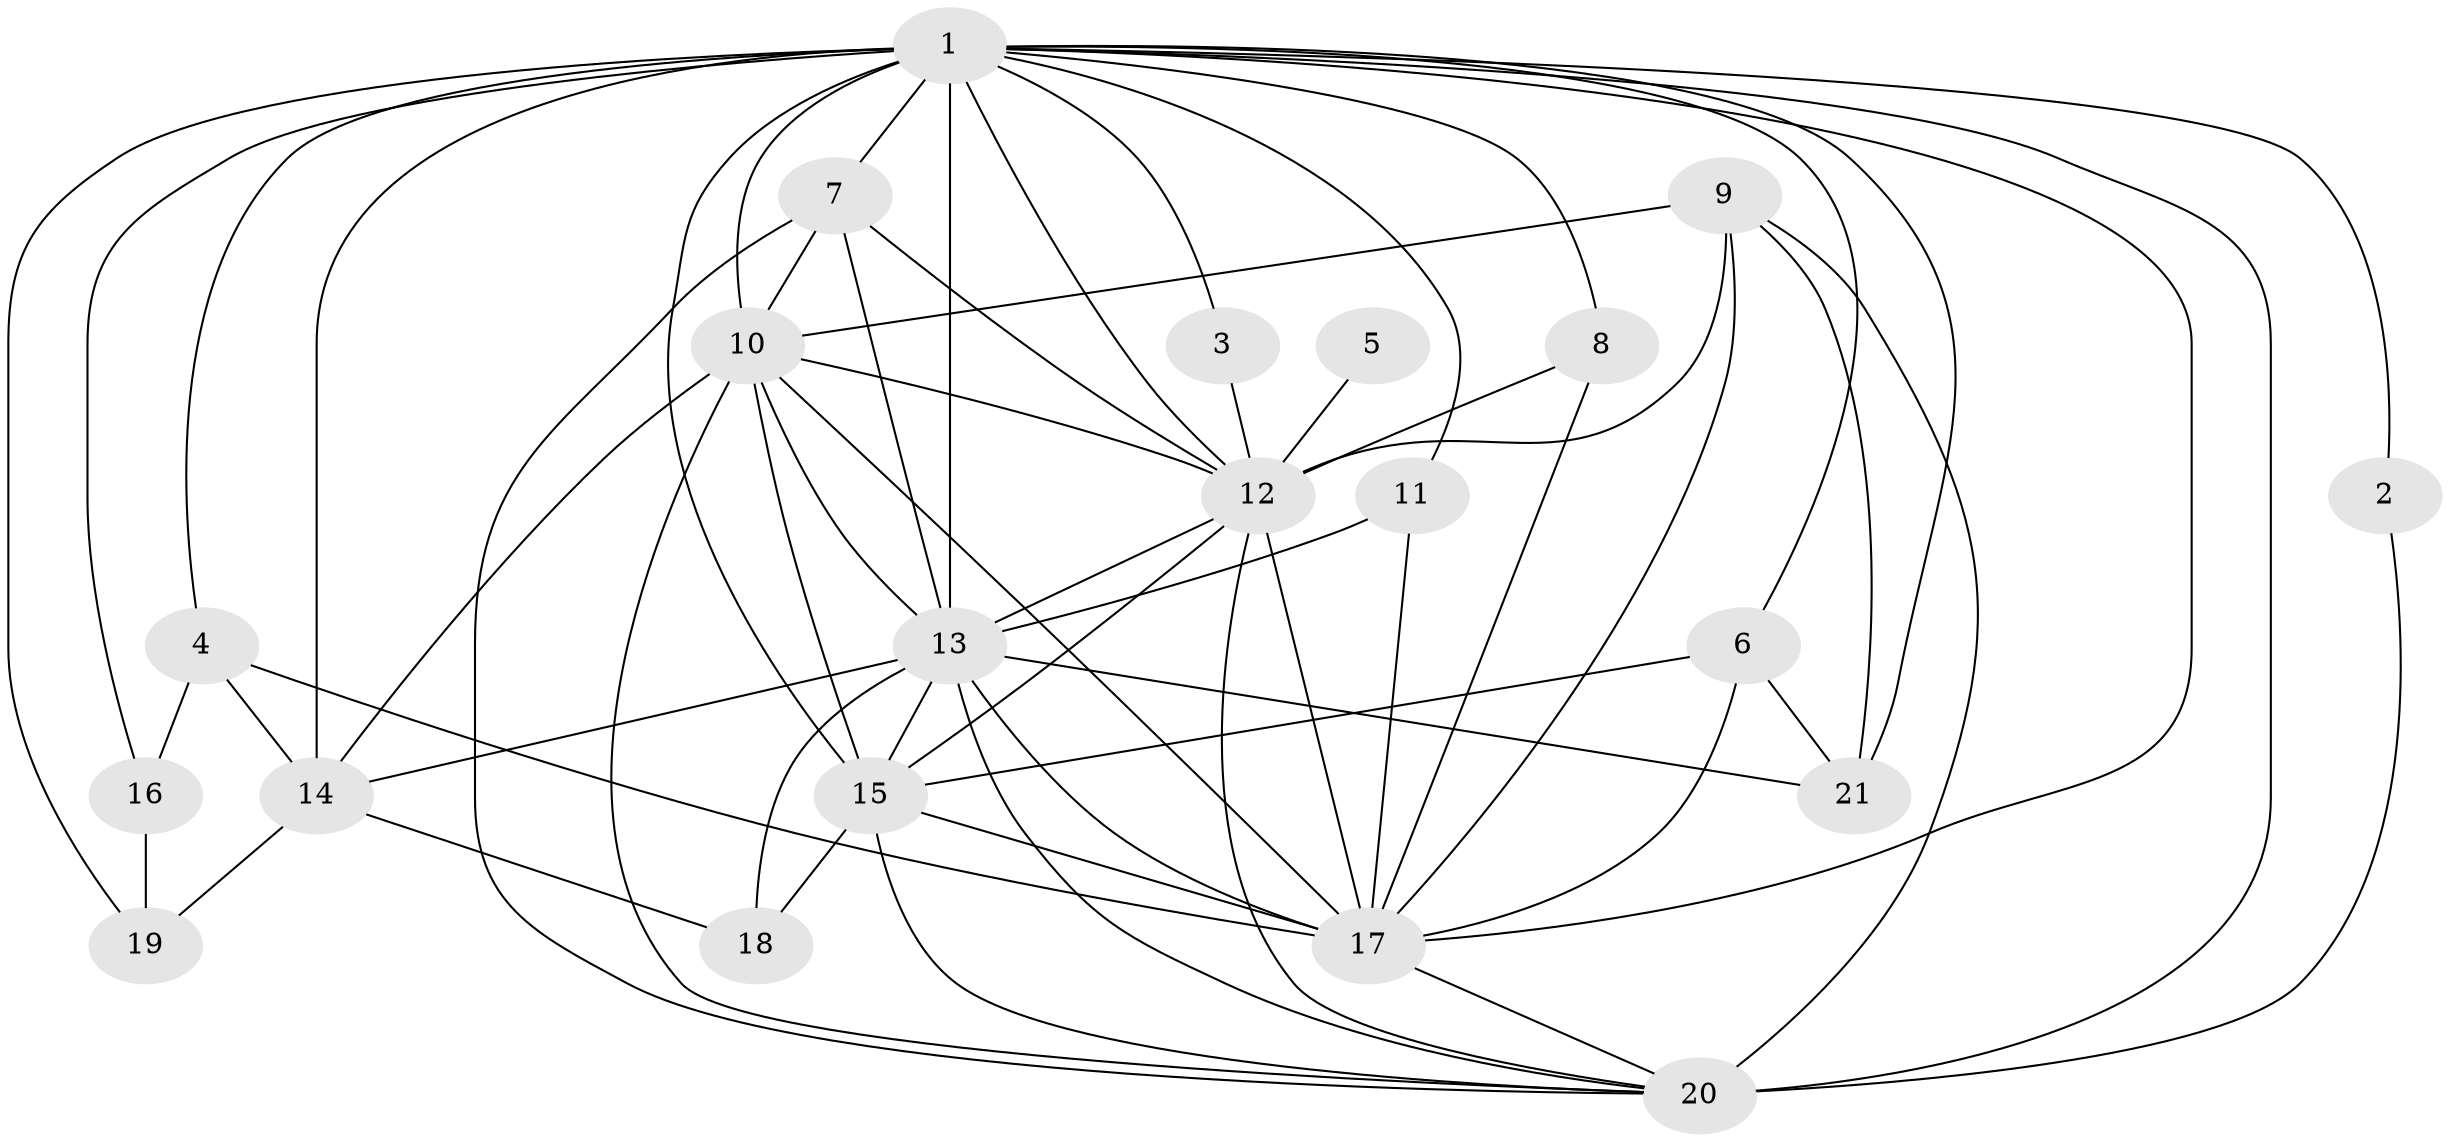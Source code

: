 // original degree distribution, {16: 0.028985507246376812, 18: 0.043478260869565216, 17: 0.014492753623188406, 20: 0.014492753623188406, 21: 0.014492753623188406, 10: 0.014492753623188406, 15: 0.014492753623188406, 4: 0.08695652173913043, 3: 0.15942028985507245, 5: 0.057971014492753624, 2: 0.5362318840579711, 6: 0.014492753623188406}
// Generated by graph-tools (version 1.1) at 2025/36/03/04/25 23:36:14]
// undirected, 21 vertices, 62 edges
graph export_dot {
  node [color=gray90,style=filled];
  1;
  2;
  3;
  4;
  5;
  6;
  7;
  8;
  9;
  10;
  11;
  12;
  13;
  14;
  15;
  16;
  17;
  18;
  19;
  20;
  21;
  1 -- 2 [weight=2.0];
  1 -- 3 [weight=1.0];
  1 -- 4 [weight=1.0];
  1 -- 6 [weight=1.0];
  1 -- 7 [weight=2.0];
  1 -- 8 [weight=1.0];
  1 -- 10 [weight=7.0];
  1 -- 11 [weight=1.0];
  1 -- 12 [weight=5.0];
  1 -- 13 [weight=6.0];
  1 -- 14 [weight=2.0];
  1 -- 15 [weight=5.0];
  1 -- 16 [weight=1.0];
  1 -- 17 [weight=5.0];
  1 -- 19 [weight=2.0];
  1 -- 20 [weight=5.0];
  1 -- 21 [weight=1.0];
  2 -- 20 [weight=2.0];
  3 -- 12 [weight=2.0];
  4 -- 14 [weight=1.0];
  4 -- 16 [weight=1.0];
  4 -- 17 [weight=2.0];
  5 -- 12 [weight=1.0];
  6 -- 15 [weight=4.0];
  6 -- 17 [weight=1.0];
  6 -- 21 [weight=1.0];
  7 -- 10 [weight=1.0];
  7 -- 12 [weight=1.0];
  7 -- 13 [weight=1.0];
  7 -- 20 [weight=1.0];
  8 -- 12 [weight=1.0];
  8 -- 17 [weight=1.0];
  9 -- 10 [weight=1.0];
  9 -- 12 [weight=2.0];
  9 -- 17 [weight=1.0];
  9 -- 20 [weight=1.0];
  9 -- 21 [weight=1.0];
  10 -- 12 [weight=2.0];
  10 -- 13 [weight=1.0];
  10 -- 14 [weight=1.0];
  10 -- 15 [weight=1.0];
  10 -- 17 [weight=3.0];
  10 -- 20 [weight=2.0];
  11 -- 13 [weight=1.0];
  11 -- 17 [weight=1.0];
  12 -- 13 [weight=1.0];
  12 -- 15 [weight=1.0];
  12 -- 17 [weight=2.0];
  12 -- 20 [weight=1.0];
  13 -- 14 [weight=1.0];
  13 -- 15 [weight=2.0];
  13 -- 17 [weight=3.0];
  13 -- 18 [weight=1.0];
  13 -- 20 [weight=1.0];
  13 -- 21 [weight=1.0];
  14 -- 18 [weight=1.0];
  14 -- 19 [weight=2.0];
  15 -- 17 [weight=1.0];
  15 -- 18 [weight=1.0];
  15 -- 20 [weight=2.0];
  16 -- 19 [weight=1.0];
  17 -- 20 [weight=1.0];
}
